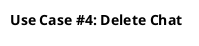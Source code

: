 @startuml uc04
title Use Case #4: Delete Chat
hide footbox

'Setup the objects involved here

'Setup persistent objects here

'--- FLOW OF CONTROL STARTS HERE ---
'--- FLOW OF CONTROL ENDS HERE   ---

@enduml
